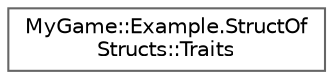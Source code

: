 digraph "Graphical Class Hierarchy"
{
 // LATEX_PDF_SIZE
  bgcolor="transparent";
  edge [fontname=Helvetica,fontsize=10,labelfontname=Helvetica,labelfontsize=10];
  node [fontname=Helvetica,fontsize=10,shape=box,height=0.2,width=0.4];
  rankdir="LR";
  Node0 [id="Node000000",label="MyGame::Example.StructOf\lStructs::Traits",height=0.2,width=0.4,color="grey40", fillcolor="white", style="filled",URL="$structMyGame_1_1Example_1_1StructOfStructs_1_1Traits.html",tooltip=" "];
}
